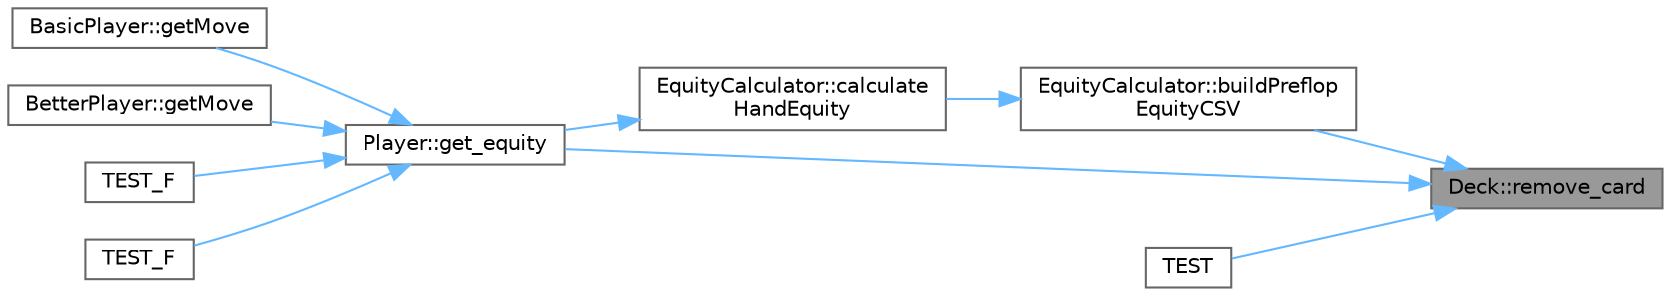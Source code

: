 digraph "Deck::remove_card"
{
 // INTERACTIVE_SVG=YES
 // LATEX_PDF_SIZE
  bgcolor="transparent";
  edge [fontname=Helvetica,fontsize=10,labelfontname=Helvetica,labelfontsize=10];
  node [fontname=Helvetica,fontsize=10,shape=box,height=0.2,width=0.4];
  rankdir="RL";
  Node1 [id="Node000001",label="Deck::remove_card",height=0.2,width=0.4,color="gray40", fillcolor="grey60", style="filled", fontcolor="black",tooltip="Removes a specified card from the deck."];
  Node1 -> Node2 [id="edge1_Node000001_Node000002",dir="back",color="steelblue1",style="solid",tooltip=" "];
  Node2 [id="Node000002",label="EquityCalculator::buildPreflop\lEquityCSV",height=0.2,width=0.4,color="grey40", fillcolor="white", style="filled",URL="$class_equity_calculator.html#a5e6d58769d8554960b7434bef984cb28",tooltip=" "];
  Node2 -> Node3 [id="edge2_Node000002_Node000003",dir="back",color="steelblue1",style="solid",tooltip=" "];
  Node3 [id="Node000003",label="EquityCalculator::calculate\lHandEquity",height=0.2,width=0.4,color="grey40", fillcolor="white", style="filled",URL="$class_equity_calculator.html#a7538b1a4d83a396d16dc0673cb3eb619",tooltip="Evaluates the equity of a hand against multiple opponents."];
  Node3 -> Node4 [id="edge3_Node000003_Node000004",dir="back",color="steelblue1",style="solid",tooltip=" "];
  Node4 [id="Node000004",label="Player::get_equity",height=0.2,width=0.4,color="grey40", fillcolor="white", style="filled",URL="$class_player.html#ac40b5f5383aa1b6146a39c74f08254ad",tooltip="Returns the equity of the players hand for the current stage of the game."];
  Node4 -> Node5 [id="edge4_Node000004_Node000005",dir="back",color="steelblue1",style="solid",tooltip=" "];
  Node5 [id="Node000005",label="BasicPlayer::getMove",height=0.2,width=0.4,color="grey40", fillcolor="white", style="filled",URL="$class_basic_player.html#a9c6ca42bec1e9936d98e9c210f6f08c4",tooltip="Gets the player's move during their turn."];
  Node4 -> Node6 [id="edge5_Node000004_Node000006",dir="back",color="steelblue1",style="solid",tooltip=" "];
  Node6 [id="Node000006",label="BetterPlayer::getMove",height=0.2,width=0.4,color="grey40", fillcolor="white", style="filled",URL="$class_better_player.html#ac228cde696e45779a7270a4d0ca6a297",tooltip="Gets the player's move during their turn."];
  Node4 -> Node7 [id="edge6_Node000004_Node000007",dir="back",color="steelblue1",style="solid",tooltip=" "];
  Node7 [id="Node000007",label="TEST_F",height=0.2,width=0.4,color="grey40", fillcolor="white", style="filled",URL="$test___player_8cc.html#a58e6b1b83a0b3890240da45b9cfca22b",tooltip=" "];
  Node4 -> Node8 [id="edge7_Node000004_Node000008",dir="back",color="steelblue1",style="solid",tooltip=" "];
  Node8 [id="Node000008",label="TEST_F",height=0.2,width=0.4,color="grey40", fillcolor="white", style="filled",URL="$test___player_8cc.html#ab159003d62d4815baca60d6e6394374e",tooltip=" "];
  Node1 -> Node4 [id="edge8_Node000001_Node000004",dir="back",color="steelblue1",style="solid",tooltip=" "];
  Node1 -> Node9 [id="edge9_Node000001_Node000009",dir="back",color="steelblue1",style="solid",tooltip=" "];
  Node9 [id="Node000009",label="TEST",height=0.2,width=0.4,color="grey40", fillcolor="white", style="filled",URL="$test___deck_8cc.html#ad6a69a28e7e0c0d1f60b5211522d8f74",tooltip=" "];
}
